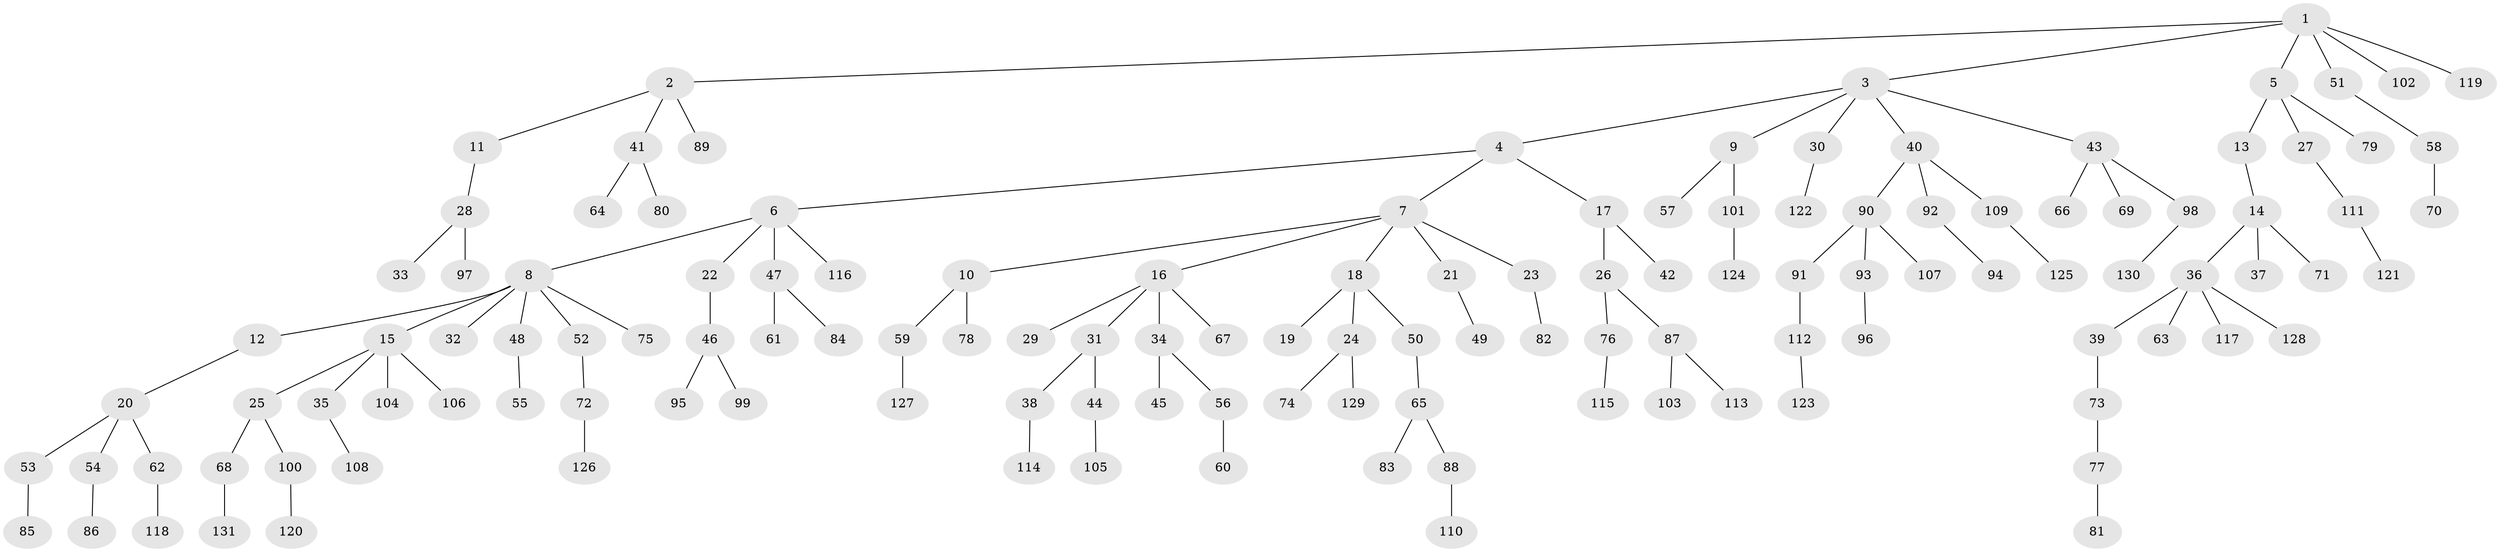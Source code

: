 // coarse degree distribution, {1: 0.8717948717948718, 2: 0.10256410256410256, 34: 0.02564102564102564}
// Generated by graph-tools (version 1.1) at 2025/55/03/04/25 21:55:46]
// undirected, 131 vertices, 130 edges
graph export_dot {
graph [start="1"]
  node [color=gray90,style=filled];
  1;
  2;
  3;
  4;
  5;
  6;
  7;
  8;
  9;
  10;
  11;
  12;
  13;
  14;
  15;
  16;
  17;
  18;
  19;
  20;
  21;
  22;
  23;
  24;
  25;
  26;
  27;
  28;
  29;
  30;
  31;
  32;
  33;
  34;
  35;
  36;
  37;
  38;
  39;
  40;
  41;
  42;
  43;
  44;
  45;
  46;
  47;
  48;
  49;
  50;
  51;
  52;
  53;
  54;
  55;
  56;
  57;
  58;
  59;
  60;
  61;
  62;
  63;
  64;
  65;
  66;
  67;
  68;
  69;
  70;
  71;
  72;
  73;
  74;
  75;
  76;
  77;
  78;
  79;
  80;
  81;
  82;
  83;
  84;
  85;
  86;
  87;
  88;
  89;
  90;
  91;
  92;
  93;
  94;
  95;
  96;
  97;
  98;
  99;
  100;
  101;
  102;
  103;
  104;
  105;
  106;
  107;
  108;
  109;
  110;
  111;
  112;
  113;
  114;
  115;
  116;
  117;
  118;
  119;
  120;
  121;
  122;
  123;
  124;
  125;
  126;
  127;
  128;
  129;
  130;
  131;
  1 -- 2;
  1 -- 3;
  1 -- 5;
  1 -- 51;
  1 -- 102;
  1 -- 119;
  2 -- 11;
  2 -- 41;
  2 -- 89;
  3 -- 4;
  3 -- 9;
  3 -- 30;
  3 -- 40;
  3 -- 43;
  4 -- 6;
  4 -- 7;
  4 -- 17;
  5 -- 13;
  5 -- 27;
  5 -- 79;
  6 -- 8;
  6 -- 22;
  6 -- 47;
  6 -- 116;
  7 -- 10;
  7 -- 16;
  7 -- 18;
  7 -- 21;
  7 -- 23;
  8 -- 12;
  8 -- 15;
  8 -- 32;
  8 -- 48;
  8 -- 52;
  8 -- 75;
  9 -- 57;
  9 -- 101;
  10 -- 59;
  10 -- 78;
  11 -- 28;
  12 -- 20;
  13 -- 14;
  14 -- 36;
  14 -- 37;
  14 -- 71;
  15 -- 25;
  15 -- 35;
  15 -- 104;
  15 -- 106;
  16 -- 29;
  16 -- 31;
  16 -- 34;
  16 -- 67;
  17 -- 26;
  17 -- 42;
  18 -- 19;
  18 -- 24;
  18 -- 50;
  20 -- 53;
  20 -- 54;
  20 -- 62;
  21 -- 49;
  22 -- 46;
  23 -- 82;
  24 -- 74;
  24 -- 129;
  25 -- 68;
  25 -- 100;
  26 -- 76;
  26 -- 87;
  27 -- 111;
  28 -- 33;
  28 -- 97;
  30 -- 122;
  31 -- 38;
  31 -- 44;
  34 -- 45;
  34 -- 56;
  35 -- 108;
  36 -- 39;
  36 -- 63;
  36 -- 117;
  36 -- 128;
  38 -- 114;
  39 -- 73;
  40 -- 90;
  40 -- 92;
  40 -- 109;
  41 -- 64;
  41 -- 80;
  43 -- 66;
  43 -- 69;
  43 -- 98;
  44 -- 105;
  46 -- 95;
  46 -- 99;
  47 -- 61;
  47 -- 84;
  48 -- 55;
  50 -- 65;
  51 -- 58;
  52 -- 72;
  53 -- 85;
  54 -- 86;
  56 -- 60;
  58 -- 70;
  59 -- 127;
  62 -- 118;
  65 -- 83;
  65 -- 88;
  68 -- 131;
  72 -- 126;
  73 -- 77;
  76 -- 115;
  77 -- 81;
  87 -- 103;
  87 -- 113;
  88 -- 110;
  90 -- 91;
  90 -- 93;
  90 -- 107;
  91 -- 112;
  92 -- 94;
  93 -- 96;
  98 -- 130;
  100 -- 120;
  101 -- 124;
  109 -- 125;
  111 -- 121;
  112 -- 123;
}
